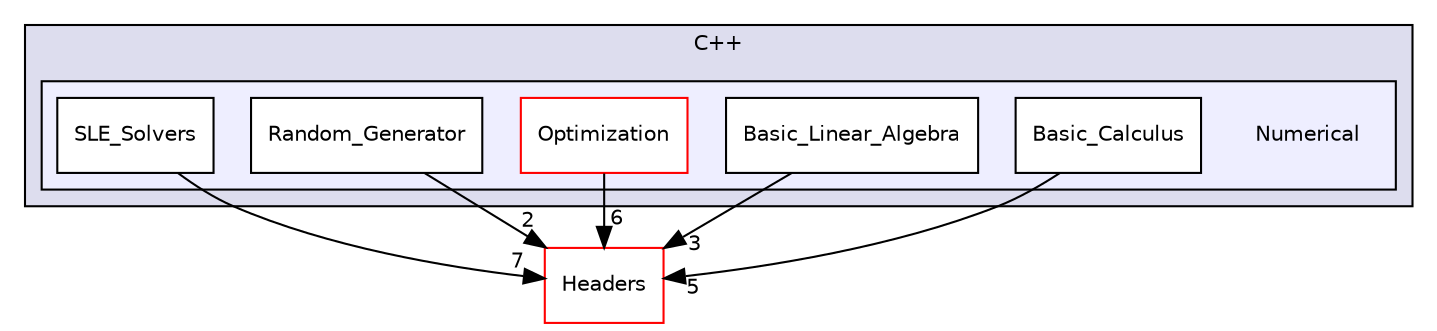 digraph "Numerical" {
  compound=true
  node [ fontsize="10", fontname="Helvetica"];
  edge [ labelfontsize="10", labelfontname="Helvetica"];
  subgraph clusterdir_a18362ea1cb878d54e49c72fda0e3b4b {
    graph [ bgcolor="#ddddee", pencolor="black", label="C++" fontname="Helvetica", fontsize="10", URL="dir_a18362ea1cb878d54e49c72fda0e3b4b.html"]
  subgraph clusterdir_b9d6c5a67226cd7af5f97dfb65d7b7b8 {
    graph [ bgcolor="#eeeeff", pencolor="black", label="" URL="dir_b9d6c5a67226cd7af5f97dfb65d7b7b8.html"];
    dir_b9d6c5a67226cd7af5f97dfb65d7b7b8 [shape=plaintext label="Numerical"];
    dir_5b627f9dfa346d288e4298e6a3273737 [shape=box label="Basic_Calculus" color="black" fillcolor="white" style="filled" URL="dir_5b627f9dfa346d288e4298e6a3273737.html"];
    dir_1453aaa1962a5cd7036ff0b14e61f653 [shape=box label="Basic_Linear_Algebra" color="black" fillcolor="white" style="filled" URL="dir_1453aaa1962a5cd7036ff0b14e61f653.html"];
    dir_44d55a84988d0e22835769f22e88f43a [shape=box label="Optimization" color="red" fillcolor="white" style="filled" URL="dir_44d55a84988d0e22835769f22e88f43a.html"];
    dir_4e406166f0dd1bf898b30f021c273e5d [shape=box label="Random_Generator" color="black" fillcolor="white" style="filled" URL="dir_4e406166f0dd1bf898b30f021c273e5d.html"];
    dir_3256974c8fc0320baa5c59f857038c77 [shape=box label="SLE_Solvers" color="black" fillcolor="white" style="filled" URL="dir_3256974c8fc0320baa5c59f857038c77.html"];
  }
  }
  dir_3ed09e8ce6640af79318ee4a8db1ede0 [shape=box label="Headers" fillcolor="white" style="filled" color="red" URL="dir_3ed09e8ce6640af79318ee4a8db1ede0.html"];
  dir_3256974c8fc0320baa5c59f857038c77->dir_3ed09e8ce6640af79318ee4a8db1ede0 [headlabel="7", labeldistance=1.5 headhref="dir_000064_000008.html"];
  dir_44d55a84988d0e22835769f22e88f43a->dir_3ed09e8ce6640af79318ee4a8db1ede0 [headlabel="6", labeldistance=1.5 headhref="dir_000056_000008.html"];
  dir_1453aaa1962a5cd7036ff0b14e61f653->dir_3ed09e8ce6640af79318ee4a8db1ede0 [headlabel="3", labeldistance=1.5 headhref="dir_000018_000008.html"];
  dir_5b627f9dfa346d288e4298e6a3273737->dir_3ed09e8ce6640af79318ee4a8db1ede0 [headlabel="5", labeldistance=1.5 headhref="dir_000017_000008.html"];
  dir_4e406166f0dd1bf898b30f021c273e5d->dir_3ed09e8ce6640af79318ee4a8db1ede0 [headlabel="2", labeldistance=1.5 headhref="dir_000062_000008.html"];
}
